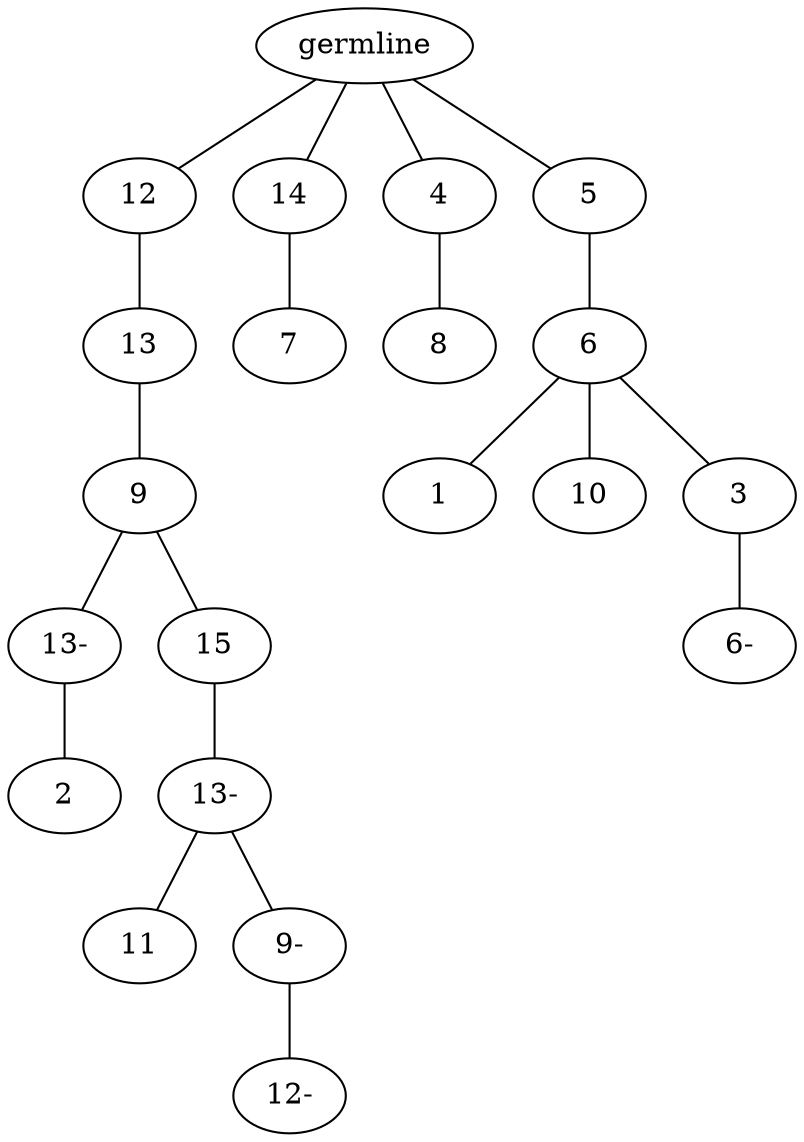 graph tree {
    "140096466445456" [label="germline"];
    "140096466576048" [label="12"];
    "140096466466944" [label="13"];
    "140096466467328" [label="9"];
    "140096466426656" [label="13-"];
    "140096466427088" [label="2"];
    "140096466657440" [label="15"];
    "140096466427280" [label="13-"];
    "140096467115744" [label="11"];
    "140096466427760" [label="9-"];
    "140096466425936" [label="12-"];
    "140096466576192" [label="14"];
    "140096466465840" [label="7"];
    "140096466576864" [label="4"];
    "140096466468144" [label="8"];
    "140096466765664" [label="5"];
    "140096466427664" [label="6"];
    "140096466375248" [label="1"];
    "140096466427424" [label="10"];
    "140096466425456" [label="3"];
    "140096466375872" [label="6-"];
    "140096466445456" -- "140096466576048";
    "140096466445456" -- "140096466576192";
    "140096466445456" -- "140096466576864";
    "140096466445456" -- "140096466765664";
    "140096466576048" -- "140096466466944";
    "140096466466944" -- "140096466467328";
    "140096466467328" -- "140096466426656";
    "140096466467328" -- "140096466657440";
    "140096466426656" -- "140096466427088";
    "140096466657440" -- "140096466427280";
    "140096466427280" -- "140096467115744";
    "140096466427280" -- "140096466427760";
    "140096466427760" -- "140096466425936";
    "140096466576192" -- "140096466465840";
    "140096466576864" -- "140096466468144";
    "140096466765664" -- "140096466427664";
    "140096466427664" -- "140096466375248";
    "140096466427664" -- "140096466427424";
    "140096466427664" -- "140096466425456";
    "140096466425456" -- "140096466375872";
}

